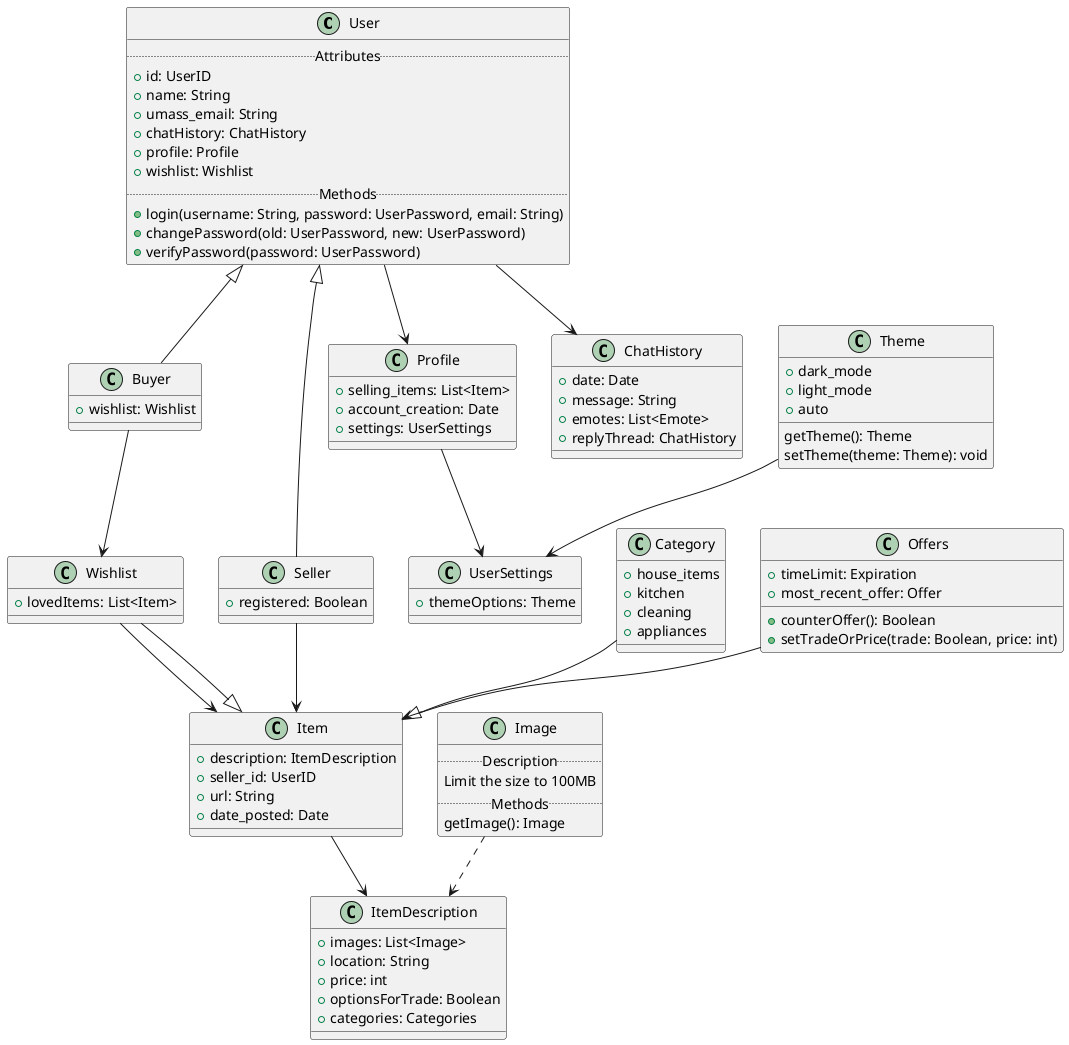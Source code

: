/"Install PlantUML extension in VSCode for this"/

@startuml "Student Marketplace"

set separator none

class User {
  .. Attributes ..
  + id: UserID
  + name: String
  + umass_email: String
  + chatHistory: ChatHistory
  + profile: Profile
  + wishlist: Wishlist
  .. Methods ..
  + login(username: String, password: UserPassword, email: String)
  + changePassword(old: UserPassword, new: UserPassword)
  + verifyPassword(password: UserPassword)
}

class Buyer {
  + wishlist: Wishlist
}

class Seller {
  + registered: Boolean
}

User <|-- Buyer
User <|-- Seller

class Item {
  + description: ItemDescription
  + seller_id: UserID
  + url: String
  + date_posted: Date
}

class Wishlist {
  + lovedItems: List<Item>
}

Item <|-- Wishlist

class ItemDescription {
  + images: List<Image>
  + location: String
  + price: int
  + optionsForTrade: Boolean
  + categories: Categories
}

Item --> ItemDescription

class Image{
  .. Description ..
  Limit the size to 100MB
  .. Methods ..
  getImage(): Image
}

Image ..> ItemDescription

class Category {
  + house_items
  + kitchen
  + cleaning
  + appliances
}

Category --|> Item

class Profile {
  + selling_items: List<Item>
  + account_creation: Date
  + settings: UserSettings
}

User --> Profile

class ChatHistory {
  + date: Date
  + message: String
  + emotes: List<Emote>
  + replyThread: ChatHistory
}

User --> ChatHistory

class UserSettings {
  + themeOptions: Theme
}

Profile --> UserSettings

class Theme {
  + dark_mode
  + light_mode
  + auto
  getTheme(): Theme
  setTheme(theme: Theme): void
}

Theme --> UserSettings

class Offers {
  + timeLimit: Expiration
  + counterOffer(): Boolean
  + setTradeOrPrice(trade: Boolean, price: int)
  + most_recent_offer: Offer
}

Buyer --> Wishlist
Seller --> Item
Wishlist --> Item
Offers --> Item
@enduml
